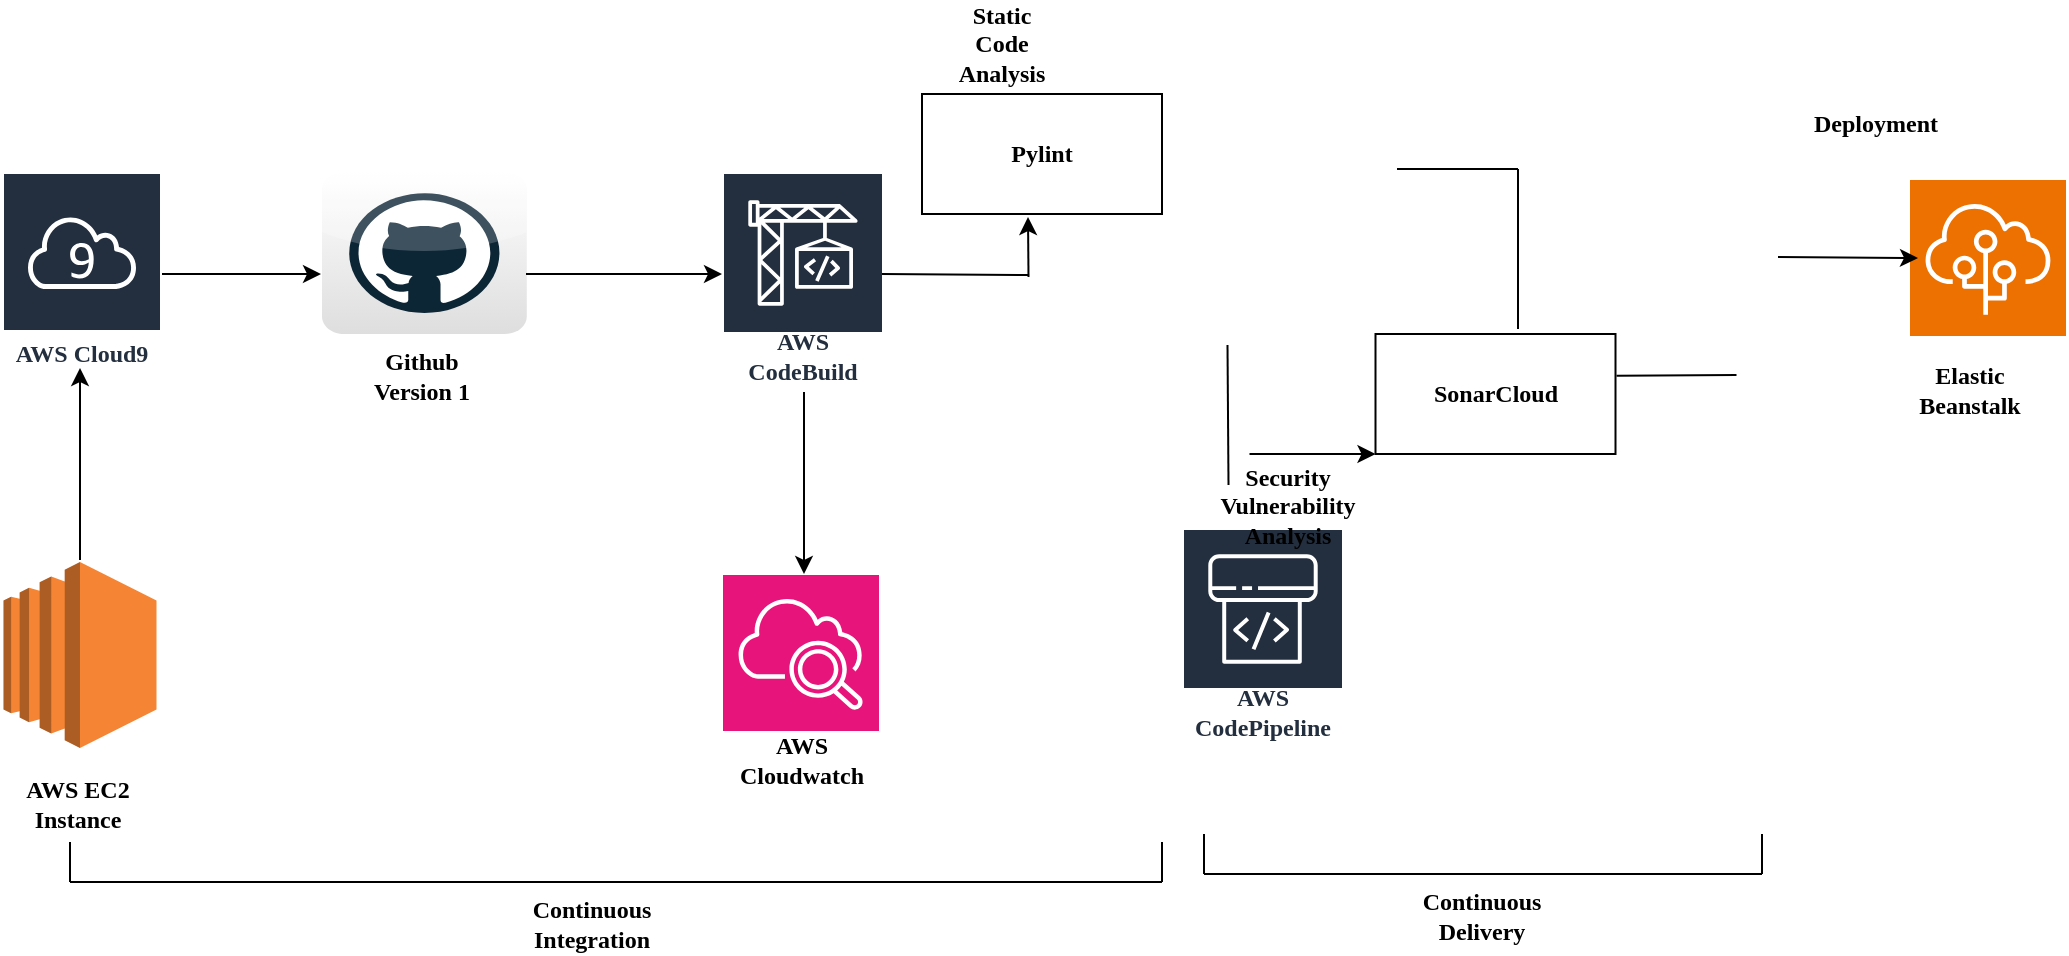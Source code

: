<mxfile version="24.2.1" type="github">
  <diagram name="Page-1" id="DYBwWQCoP8_SHHaS1T1G">
    <mxGraphModel dx="1050" dy="1657" grid="1" gridSize="10" guides="1" tooltips="1" connect="1" arrows="1" fold="1" page="1" pageScale="1" pageWidth="850" pageHeight="1100" math="0" shadow="0">
      <root>
        <mxCell id="0" />
        <mxCell id="1" parent="0" />
        <mxCell id="KRUjPpqpoe-eQDH3IDyl-1" value="" style="outlineConnect=0;dashed=0;verticalLabelPosition=bottom;verticalAlign=top;align=center;html=1;shape=mxgraph.aws3.ec2;fillColor=#F58534;gradientColor=none;fontFamily=Times New Roman;fontStyle=1" parent="1" vertex="1">
          <mxGeometry x="60.75" y="274" width="76.5" height="93" as="geometry" />
        </mxCell>
        <mxCell id="KRUjPpqpoe-eQDH3IDyl-2" value="AWS Cloud9" style="sketch=0;outlineConnect=0;fontColor=#232F3E;gradientColor=none;strokeColor=#ffffff;fillColor=#232F3E;dashed=0;verticalLabelPosition=middle;verticalAlign=bottom;align=center;html=1;whiteSpace=wrap;fontSize=12;fontStyle=1;spacing=3;shape=mxgraph.aws4.productIcon;prIcon=mxgraph.aws4.cloud9;fontFamily=Times New Roman;" parent="1" vertex="1">
          <mxGeometry x="60" y="79" width="80" height="101" as="geometry" />
        </mxCell>
        <mxCell id="KRUjPpqpoe-eQDH3IDyl-3" value="AWS CodePipeline" style="sketch=0;outlineConnect=0;fontColor=#232F3E;gradientColor=none;strokeColor=#ffffff;fillColor=#232F3E;dashed=0;verticalLabelPosition=middle;verticalAlign=bottom;align=center;html=1;whiteSpace=wrap;fontSize=12;fontStyle=1;spacing=3;shape=mxgraph.aws4.productIcon;prIcon=mxgraph.aws4.codepipeline;fontFamily=Times New Roman;" parent="1" vertex="1">
          <mxGeometry x="650" y="257" width="81" height="110" as="geometry" />
        </mxCell>
        <mxCell id="KRUjPpqpoe-eQDH3IDyl-4" value="AWS CodeBuild" style="sketch=0;outlineConnect=0;fontColor=#232F3E;gradientColor=none;strokeColor=#ffffff;fillColor=#232F3E;dashed=0;verticalLabelPosition=middle;verticalAlign=bottom;align=center;html=1;whiteSpace=wrap;fontSize=12;fontStyle=1;spacing=3;shape=mxgraph.aws4.productIcon;prIcon=mxgraph.aws4.codebuild;fontFamily=Times New Roman;" parent="1" vertex="1">
          <mxGeometry x="420" y="79" width="81" height="110" as="geometry" />
        </mxCell>
        <mxCell id="KRUjPpqpoe-eQDH3IDyl-5" value="&lt;font&gt;&lt;span&gt;SonarCloud&lt;/span&gt;&lt;/font&gt;" style="rounded=0;whiteSpace=wrap;html=1;fontFamily=Times New Roman;fontStyle=1" parent="1" vertex="1">
          <mxGeometry x="746.75" y="160" width="120" height="60" as="geometry" />
        </mxCell>
        <mxCell id="KRUjPpqpoe-eQDH3IDyl-6" value="Pylint" style="rounded=0;whiteSpace=wrap;html=1;fontFamily=Times New Roman;fontStyle=1" parent="1" vertex="1">
          <mxGeometry x="520" y="40" width="120" height="60" as="geometry" />
        </mxCell>
        <mxCell id="KRUjPpqpoe-eQDH3IDyl-7" value="" style="endArrow=classic;html=1;rounded=0;exitX=0.5;exitY=0;exitDx=0;exitDy=0;exitPerimeter=0;fontFamily=Times New Roman;fontStyle=1" parent="1" edge="1">
          <mxGeometry width="50" height="50" relative="1" as="geometry">
            <mxPoint x="99" y="273" as="sourcePoint" />
            <mxPoint x="99" y="177" as="targetPoint" />
          </mxGeometry>
        </mxCell>
        <mxCell id="KRUjPpqpoe-eQDH3IDyl-8" value="AWS EC2 Instance" style="text;html=1;align=center;verticalAlign=middle;whiteSpace=wrap;rounded=0;fontFamily=Times New Roman;fontStyle=1" parent="1" vertex="1">
          <mxGeometry x="68.25" y="380" width="60" height="30" as="geometry" />
        </mxCell>
        <mxCell id="KRUjPpqpoe-eQDH3IDyl-9" value="" style="endArrow=classic;html=1;rounded=0;fontFamily=Times New Roman;fontStyle=1" parent="1" edge="1">
          <mxGeometry width="50" height="50" relative="1" as="geometry">
            <mxPoint x="140" y="130" as="sourcePoint" />
            <mxPoint x="219.5" y="130" as="targetPoint" />
          </mxGeometry>
        </mxCell>
        <mxCell id="KRUjPpqpoe-eQDH3IDyl-12" value="" style="endArrow=none;html=1;rounded=0;fontFamily=Times New Roman;fontStyle=1" parent="1" edge="1">
          <mxGeometry width="50" height="50" relative="1" as="geometry">
            <mxPoint x="500" y="130" as="sourcePoint" />
            <mxPoint x="573" y="130.5" as="targetPoint" />
          </mxGeometry>
        </mxCell>
        <mxCell id="KRUjPpqpoe-eQDH3IDyl-15" value="" style="endArrow=none;html=1;rounded=0;fontFamily=Times New Roman;fontStyle=1" parent="1" edge="1">
          <mxGeometry width="50" height="50" relative="1" as="geometry">
            <mxPoint x="673.25" y="235.5" as="sourcePoint" />
            <mxPoint x="672.75" y="165.5" as="targetPoint" />
          </mxGeometry>
        </mxCell>
        <mxCell id="KRUjPpqpoe-eQDH3IDyl-17" value="" style="endArrow=classic;html=1;rounded=0;fontFamily=Times New Roman;fontStyle=1;entryX=0;entryY=1;entryDx=0;entryDy=0;" parent="1" edge="1" target="KRUjPpqpoe-eQDH3IDyl-5">
          <mxGeometry width="50" height="50" relative="1" as="geometry">
            <mxPoint x="683.75" y="220" as="sourcePoint" />
            <mxPoint x="739.25" y="220" as="targetPoint" />
          </mxGeometry>
        </mxCell>
        <mxCell id="KRUjPpqpoe-eQDH3IDyl-18" value="&lt;font&gt;&lt;span&gt;Static Code Analysis&lt;/span&gt;&lt;/font&gt;" style="text;html=1;align=center;verticalAlign=middle;whiteSpace=wrap;rounded=0;fontFamily=Times New Roman;fontStyle=1" parent="1" vertex="1">
          <mxGeometry x="530" width="60" height="30" as="geometry" />
        </mxCell>
        <mxCell id="KRUjPpqpoe-eQDH3IDyl-19" value="Security Vulnerability Analysis" style="text;html=1;align=center;verticalAlign=middle;whiteSpace=wrap;rounded=0;fontFamily=Times New Roman;fontStyle=1" parent="1" vertex="1">
          <mxGeometry x="672.75" y="230.5" width="60" height="30" as="geometry" />
        </mxCell>
        <mxCell id="KRUjPpqpoe-eQDH3IDyl-20" value="" style="endArrow=none;html=1;rounded=0;fontFamily=Times New Roman;fontStyle=1" parent="1" edge="1">
          <mxGeometry width="50" height="50" relative="1" as="geometry">
            <mxPoint x="757.5" y="77.5" as="sourcePoint" />
            <mxPoint x="818" y="77.5" as="targetPoint" />
          </mxGeometry>
        </mxCell>
        <mxCell id="KRUjPpqpoe-eQDH3IDyl-21" value="" style="endArrow=none;html=1;rounded=0;exitX=1.021;exitY=0.398;exitDx=0;exitDy=0;exitPerimeter=0;fontFamily=Times New Roman;fontStyle=1" parent="1" edge="1">
          <mxGeometry width="50" height="50" relative="1" as="geometry">
            <mxPoint x="867.27" y="180.88" as="sourcePoint" />
            <mxPoint x="927.25" y="180.5" as="targetPoint" />
          </mxGeometry>
        </mxCell>
        <mxCell id="KRUjPpqpoe-eQDH3IDyl-23" value="" style="sketch=0;points=[[0,0,0],[0.25,0,0],[0.5,0,0],[0.75,0,0],[1,0,0],[0,1,0],[0.25,1,0],[0.5,1,0],[0.75,1,0],[1,1,0],[0,0.25,0],[0,0.5,0],[0,0.75,0],[1,0.25,0],[1,0.5,0],[1,0.75,0]];outlineConnect=0;fontColor=#232F3E;fillColor=#ED7100;strokeColor=#ffffff;dashed=0;verticalLabelPosition=bottom;verticalAlign=top;align=center;html=1;fontSize=12;fontStyle=1;aspect=fixed;shape=mxgraph.aws4.resourceIcon;resIcon=mxgraph.aws4.elastic_beanstalk;fontFamily=Times New Roman;" parent="1" vertex="1">
          <mxGeometry x="1014" y="83" width="78" height="78" as="geometry" />
        </mxCell>
        <mxCell id="KRUjPpqpoe-eQDH3IDyl-24" value="" style="endArrow=none;html=1;rounded=0;fontFamily=Times New Roman;fontStyle=1" parent="1" edge="1">
          <mxGeometry width="50" height="50" relative="1" as="geometry">
            <mxPoint x="818" y="77.5" as="sourcePoint" />
            <mxPoint x="818" y="117.5" as="targetPoint" />
          </mxGeometry>
        </mxCell>
        <mxCell id="KRUjPpqpoe-eQDH3IDyl-25" value="" style="endArrow=none;html=1;rounded=0;fontFamily=Times New Roman;fontStyle=1" parent="1" edge="1">
          <mxGeometry width="50" height="50" relative="1" as="geometry">
            <mxPoint x="818" y="157.5" as="sourcePoint" />
            <mxPoint x="818" y="117.5" as="targetPoint" />
          </mxGeometry>
        </mxCell>
        <mxCell id="KRUjPpqpoe-eQDH3IDyl-26" value="" style="endArrow=classic;html=1;rounded=0;entryX=0;entryY=0.5;entryDx=0;entryDy=0;entryPerimeter=0;fontFamily=Times New Roman;fontStyle=1" parent="1" edge="1">
          <mxGeometry width="50" height="50" relative="1" as="geometry">
            <mxPoint x="948" y="121.5" as="sourcePoint" />
            <mxPoint x="1018" y="122" as="targetPoint" />
          </mxGeometry>
        </mxCell>
        <mxCell id="KRUjPpqpoe-eQDH3IDyl-27" value="&lt;font&gt;&lt;span&gt;Elastic Beanstalk&lt;/span&gt;&lt;/font&gt;" style="text;html=1;align=center;verticalAlign=middle;whiteSpace=wrap;rounded=0;fontFamily=Times New Roman;fontStyle=1" parent="1" vertex="1">
          <mxGeometry x="1014" y="172.5" width="60" height="30" as="geometry" />
        </mxCell>
        <mxCell id="KRUjPpqpoe-eQDH3IDyl-28" value="&lt;font&gt;&lt;span&gt;Deployment&lt;/span&gt;&lt;/font&gt;" style="text;html=1;align=center;verticalAlign=middle;whiteSpace=wrap;rounded=0;fontFamily=Times New Roman;fontStyle=1" parent="1" vertex="1">
          <mxGeometry x="967" y="40" width="60" height="30" as="geometry" />
        </mxCell>
        <mxCell id="NvspgUH31dX_bVLiAi1N-3" value="" style="dashed=0;outlineConnect=0;html=1;align=center;labelPosition=center;verticalLabelPosition=bottom;verticalAlign=top;shape=mxgraph.webicons.github;gradientColor=#DFDEDE;fontFamily=Times New Roman;fontStyle=1" vertex="1" parent="1">
          <mxGeometry x="220" y="79" width="102.4" height="81" as="geometry" />
        </mxCell>
        <mxCell id="NvspgUH31dX_bVLiAi1N-5" value="" style="endArrow=classic;html=1;rounded=0;fontFamily=Times New Roman;fontStyle=1" edge="1" parent="1">
          <mxGeometry width="50" height="50" relative="1" as="geometry">
            <mxPoint x="322" y="130" as="sourcePoint" />
            <mxPoint x="420" y="130" as="targetPoint" />
          </mxGeometry>
        </mxCell>
        <mxCell id="NvspgUH31dX_bVLiAi1N-6" value="Github Version 1" style="text;html=1;align=center;verticalAlign=middle;whiteSpace=wrap;rounded=0;fontFamily=Times New Roman;fontStyle=1" vertex="1" parent="1">
          <mxGeometry x="240" y="165.5" width="60" height="30" as="geometry" />
        </mxCell>
        <mxCell id="NvspgUH31dX_bVLiAi1N-7" value="" style="endArrow=none;html=1;rounded=0;fontFamily=Times New Roman;fontStyle=1" edge="1" parent="1">
          <mxGeometry width="50" height="50" relative="1" as="geometry">
            <mxPoint x="94" y="414" as="sourcePoint" />
            <mxPoint x="94" y="434" as="targetPoint" />
          </mxGeometry>
        </mxCell>
        <mxCell id="NvspgUH31dX_bVLiAi1N-8" value="" style="endArrow=none;html=1;rounded=0;fontFamily=Times New Roman;fontStyle=1" edge="1" parent="1">
          <mxGeometry width="50" height="50" relative="1" as="geometry">
            <mxPoint x="94" y="434" as="sourcePoint" />
            <mxPoint x="640" y="434" as="targetPoint" />
          </mxGeometry>
        </mxCell>
        <mxCell id="NvspgUH31dX_bVLiAi1N-11" value="" style="endArrow=none;html=1;rounded=0;fontFamily=Times New Roman;fontStyle=1" edge="1" parent="1">
          <mxGeometry width="50" height="50" relative="1" as="geometry">
            <mxPoint x="640" y="414" as="sourcePoint" />
            <mxPoint x="640" y="434" as="targetPoint" />
          </mxGeometry>
        </mxCell>
        <mxCell id="NvspgUH31dX_bVLiAi1N-12" value="" style="endArrow=none;html=1;rounded=0;fontFamily=Times New Roman;fontStyle=1" edge="1" parent="1">
          <mxGeometry width="50" height="50" relative="1" as="geometry">
            <mxPoint x="661" y="410" as="sourcePoint" />
            <mxPoint x="661" y="430" as="targetPoint" />
          </mxGeometry>
        </mxCell>
        <mxCell id="NvspgUH31dX_bVLiAi1N-13" value="" style="endArrow=none;html=1;rounded=0;fontFamily=Times New Roman;fontStyle=1" edge="1" parent="1">
          <mxGeometry width="50" height="50" relative="1" as="geometry">
            <mxPoint x="940" y="410" as="sourcePoint" />
            <mxPoint x="940" y="430" as="targetPoint" />
          </mxGeometry>
        </mxCell>
        <mxCell id="NvspgUH31dX_bVLiAi1N-14" value="" style="endArrow=none;html=1;rounded=0;fontFamily=Times New Roman;fontStyle=1" edge="1" parent="1">
          <mxGeometry width="50" height="50" relative="1" as="geometry">
            <mxPoint x="661" y="430" as="sourcePoint" />
            <mxPoint x="940" y="430" as="targetPoint" />
          </mxGeometry>
        </mxCell>
        <mxCell id="NvspgUH31dX_bVLiAi1N-15" value="&lt;font&gt;&lt;span&gt;Continuous Integration&lt;/span&gt;&lt;/font&gt;" style="text;html=1;align=center;verticalAlign=middle;whiteSpace=wrap;rounded=0;fontFamily=Times New Roman;fontStyle=1" vertex="1" parent="1">
          <mxGeometry x="310" y="440" width="90" height="30" as="geometry" />
        </mxCell>
        <mxCell id="NvspgUH31dX_bVLiAi1N-16" value="&lt;span&gt;&lt;font&gt;Continuous Delivery&lt;/font&gt;&lt;/span&gt;" style="text;html=1;align=center;verticalAlign=middle;whiteSpace=wrap;rounded=0;fontFamily=Times New Roman;fontStyle=1" vertex="1" parent="1">
          <mxGeometry x="770" y="436" width="60" height="30" as="geometry" />
        </mxCell>
        <mxCell id="NvspgUH31dX_bVLiAi1N-17" value="" style="endArrow=classic;html=1;rounded=0;fontFamily=Times New Roman;fontStyle=1" edge="1" parent="1">
          <mxGeometry width="50" height="50" relative="1" as="geometry">
            <mxPoint x="461" y="189" as="sourcePoint" />
            <mxPoint x="461" y="280" as="targetPoint" />
          </mxGeometry>
        </mxCell>
        <mxCell id="NvspgUH31dX_bVLiAi1N-18" value="" style="sketch=0;points=[[0,0,0],[0.25,0,0],[0.5,0,0],[0.75,0,0],[1,0,0],[0,1,0],[0.25,1,0],[0.5,1,0],[0.75,1,0],[1,1,0],[0,0.25,0],[0,0.5,0],[0,0.75,0],[1,0.25,0],[1,0.5,0],[1,0.75,0]];points=[[0,0,0],[0.25,0,0],[0.5,0,0],[0.75,0,0],[1,0,0],[0,1,0],[0.25,1,0],[0.5,1,0],[0.75,1,0],[1,1,0],[0,0.25,0],[0,0.5,0],[0,0.75,0],[1,0.25,0],[1,0.5,0],[1,0.75,0]];outlineConnect=0;fontColor=#232F3E;fillColor=#E7157B;strokeColor=#ffffff;dashed=0;verticalLabelPosition=bottom;verticalAlign=top;align=center;html=1;fontSize=12;fontStyle=1;aspect=fixed;shape=mxgraph.aws4.resourceIcon;resIcon=mxgraph.aws4.cloudwatch_2;fontFamily=Times New Roman;" vertex="1" parent="1">
          <mxGeometry x="420.5" y="280.5" width="78" height="78" as="geometry" />
        </mxCell>
        <mxCell id="NvspgUH31dX_bVLiAi1N-19" value="&lt;span&gt;AWS Cloudwatch&lt;/span&gt;" style="text;html=1;align=center;verticalAlign=middle;whiteSpace=wrap;rounded=0;fontFamily=Times New Roman;fontStyle=1" vertex="1" parent="1">
          <mxGeometry x="430" y="358" width="60" height="30" as="geometry" />
        </mxCell>
        <mxCell id="NvspgUH31dX_bVLiAi1N-21" value="" style="endArrow=classic;html=1;rounded=0;fontFamily=Times New Roman;fontStyle=1;" edge="1" parent="1">
          <mxGeometry width="50" height="50" relative="1" as="geometry">
            <mxPoint x="573.25" y="131.5" as="sourcePoint" />
            <mxPoint x="573" y="101.5" as="targetPoint" />
          </mxGeometry>
        </mxCell>
      </root>
    </mxGraphModel>
  </diagram>
</mxfile>
